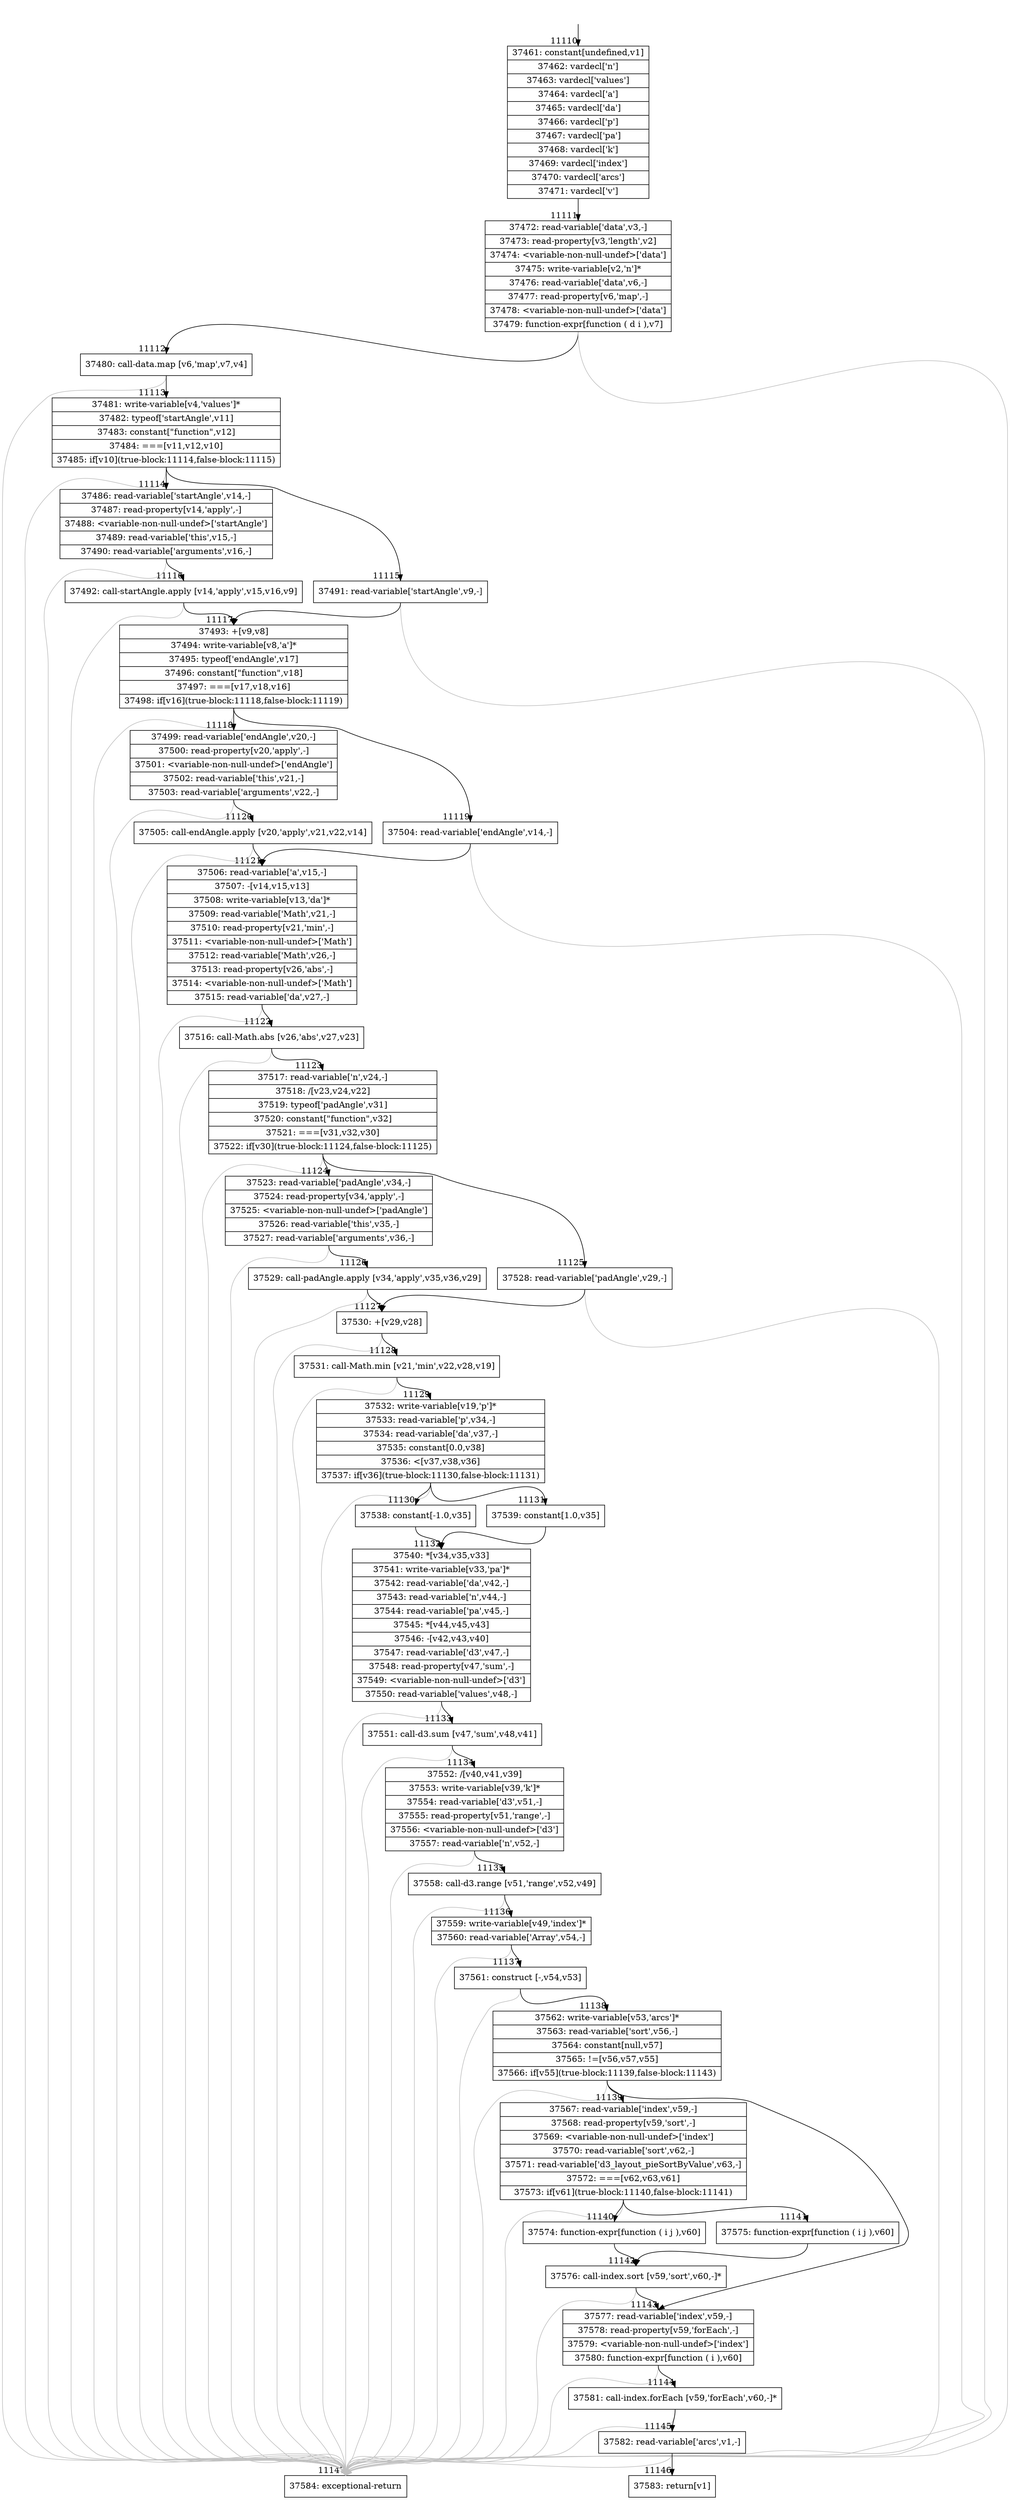 digraph {
rankdir="TD"
BB_entry1019[shape=none,label=""];
BB_entry1019 -> BB11110 [tailport=s, headport=n, headlabel="    11110"]
BB11110 [shape=record label="{37461: constant[undefined,v1]|37462: vardecl['n']|37463: vardecl['values']|37464: vardecl['a']|37465: vardecl['da']|37466: vardecl['p']|37467: vardecl['pa']|37468: vardecl['k']|37469: vardecl['index']|37470: vardecl['arcs']|37471: vardecl['v']}" ] 
BB11110 -> BB11111 [tailport=s, headport=n, headlabel="      11111"]
BB11111 [shape=record label="{37472: read-variable['data',v3,-]|37473: read-property[v3,'length',v2]|37474: \<variable-non-null-undef\>['data']|37475: write-variable[v2,'n']*|37476: read-variable['data',v6,-]|37477: read-property[v6,'map',-]|37478: \<variable-non-null-undef\>['data']|37479: function-expr[function ( d i ),v7]}" ] 
BB11111 -> BB11112 [tailport=s, headport=n, headlabel="      11112"]
BB11111 -> BB11147 [tailport=s, headport=n, color=gray, headlabel="      11147"]
BB11112 [shape=record label="{37480: call-data.map [v6,'map',v7,v4]}" ] 
BB11112 -> BB11113 [tailport=s, headport=n, headlabel="      11113"]
BB11112 -> BB11147 [tailport=s, headport=n, color=gray]
BB11113 [shape=record label="{37481: write-variable[v4,'values']*|37482: typeof['startAngle',v11]|37483: constant[\"function\",v12]|37484: ===[v11,v12,v10]|37485: if[v10](true-block:11114,false-block:11115)}" ] 
BB11113 -> BB11114 [tailport=s, headport=n, headlabel="      11114"]
BB11113 -> BB11115 [tailport=s, headport=n, headlabel="      11115"]
BB11113 -> BB11147 [tailport=s, headport=n, color=gray]
BB11114 [shape=record label="{37486: read-variable['startAngle',v14,-]|37487: read-property[v14,'apply',-]|37488: \<variable-non-null-undef\>['startAngle']|37489: read-variable['this',v15,-]|37490: read-variable['arguments',v16,-]}" ] 
BB11114 -> BB11116 [tailport=s, headport=n, headlabel="      11116"]
BB11114 -> BB11147 [tailport=s, headport=n, color=gray]
BB11115 [shape=record label="{37491: read-variable['startAngle',v9,-]}" ] 
BB11115 -> BB11117 [tailport=s, headport=n, headlabel="      11117"]
BB11115 -> BB11147 [tailport=s, headport=n, color=gray]
BB11116 [shape=record label="{37492: call-startAngle.apply [v14,'apply',v15,v16,v9]}" ] 
BB11116 -> BB11117 [tailport=s, headport=n]
BB11116 -> BB11147 [tailport=s, headport=n, color=gray]
BB11117 [shape=record label="{37493: +[v9,v8]|37494: write-variable[v8,'a']*|37495: typeof['endAngle',v17]|37496: constant[\"function\",v18]|37497: ===[v17,v18,v16]|37498: if[v16](true-block:11118,false-block:11119)}" ] 
BB11117 -> BB11118 [tailport=s, headport=n, headlabel="      11118"]
BB11117 -> BB11119 [tailport=s, headport=n, headlabel="      11119"]
BB11117 -> BB11147 [tailport=s, headport=n, color=gray]
BB11118 [shape=record label="{37499: read-variable['endAngle',v20,-]|37500: read-property[v20,'apply',-]|37501: \<variable-non-null-undef\>['endAngle']|37502: read-variable['this',v21,-]|37503: read-variable['arguments',v22,-]}" ] 
BB11118 -> BB11120 [tailport=s, headport=n, headlabel="      11120"]
BB11118 -> BB11147 [tailport=s, headport=n, color=gray]
BB11119 [shape=record label="{37504: read-variable['endAngle',v14,-]}" ] 
BB11119 -> BB11121 [tailport=s, headport=n, headlabel="      11121"]
BB11119 -> BB11147 [tailport=s, headport=n, color=gray]
BB11120 [shape=record label="{37505: call-endAngle.apply [v20,'apply',v21,v22,v14]}" ] 
BB11120 -> BB11121 [tailport=s, headport=n]
BB11120 -> BB11147 [tailport=s, headport=n, color=gray]
BB11121 [shape=record label="{37506: read-variable['a',v15,-]|37507: -[v14,v15,v13]|37508: write-variable[v13,'da']*|37509: read-variable['Math',v21,-]|37510: read-property[v21,'min',-]|37511: \<variable-non-null-undef\>['Math']|37512: read-variable['Math',v26,-]|37513: read-property[v26,'abs',-]|37514: \<variable-non-null-undef\>['Math']|37515: read-variable['da',v27,-]}" ] 
BB11121 -> BB11122 [tailport=s, headport=n, headlabel="      11122"]
BB11121 -> BB11147 [tailport=s, headport=n, color=gray]
BB11122 [shape=record label="{37516: call-Math.abs [v26,'abs',v27,v23]}" ] 
BB11122 -> BB11123 [tailport=s, headport=n, headlabel="      11123"]
BB11122 -> BB11147 [tailport=s, headport=n, color=gray]
BB11123 [shape=record label="{37517: read-variable['n',v24,-]|37518: /[v23,v24,v22]|37519: typeof['padAngle',v31]|37520: constant[\"function\",v32]|37521: ===[v31,v32,v30]|37522: if[v30](true-block:11124,false-block:11125)}" ] 
BB11123 -> BB11124 [tailport=s, headport=n, headlabel="      11124"]
BB11123 -> BB11125 [tailport=s, headport=n, headlabel="      11125"]
BB11123 -> BB11147 [tailport=s, headport=n, color=gray]
BB11124 [shape=record label="{37523: read-variable['padAngle',v34,-]|37524: read-property[v34,'apply',-]|37525: \<variable-non-null-undef\>['padAngle']|37526: read-variable['this',v35,-]|37527: read-variable['arguments',v36,-]}" ] 
BB11124 -> BB11126 [tailport=s, headport=n, headlabel="      11126"]
BB11124 -> BB11147 [tailport=s, headport=n, color=gray]
BB11125 [shape=record label="{37528: read-variable['padAngle',v29,-]}" ] 
BB11125 -> BB11127 [tailport=s, headport=n, headlabel="      11127"]
BB11125 -> BB11147 [tailport=s, headport=n, color=gray]
BB11126 [shape=record label="{37529: call-padAngle.apply [v34,'apply',v35,v36,v29]}" ] 
BB11126 -> BB11127 [tailport=s, headport=n]
BB11126 -> BB11147 [tailport=s, headport=n, color=gray]
BB11127 [shape=record label="{37530: +[v29,v28]}" ] 
BB11127 -> BB11128 [tailport=s, headport=n, headlabel="      11128"]
BB11127 -> BB11147 [tailport=s, headport=n, color=gray]
BB11128 [shape=record label="{37531: call-Math.min [v21,'min',v22,v28,v19]}" ] 
BB11128 -> BB11129 [tailport=s, headport=n, headlabel="      11129"]
BB11128 -> BB11147 [tailport=s, headport=n, color=gray]
BB11129 [shape=record label="{37532: write-variable[v19,'p']*|37533: read-variable['p',v34,-]|37534: read-variable['da',v37,-]|37535: constant[0.0,v38]|37536: \<[v37,v38,v36]|37537: if[v36](true-block:11130,false-block:11131)}" ] 
BB11129 -> BB11130 [tailport=s, headport=n, headlabel="      11130"]
BB11129 -> BB11131 [tailport=s, headport=n, headlabel="      11131"]
BB11129 -> BB11147 [tailport=s, headport=n, color=gray]
BB11130 [shape=record label="{37538: constant[-1.0,v35]}" ] 
BB11130 -> BB11132 [tailport=s, headport=n, headlabel="      11132"]
BB11131 [shape=record label="{37539: constant[1.0,v35]}" ] 
BB11131 -> BB11132 [tailport=s, headport=n]
BB11132 [shape=record label="{37540: *[v34,v35,v33]|37541: write-variable[v33,'pa']*|37542: read-variable['da',v42,-]|37543: read-variable['n',v44,-]|37544: read-variable['pa',v45,-]|37545: *[v44,v45,v43]|37546: -[v42,v43,v40]|37547: read-variable['d3',v47,-]|37548: read-property[v47,'sum',-]|37549: \<variable-non-null-undef\>['d3']|37550: read-variable['values',v48,-]}" ] 
BB11132 -> BB11133 [tailport=s, headport=n, headlabel="      11133"]
BB11132 -> BB11147 [tailport=s, headport=n, color=gray]
BB11133 [shape=record label="{37551: call-d3.sum [v47,'sum',v48,v41]}" ] 
BB11133 -> BB11134 [tailport=s, headport=n, headlabel="      11134"]
BB11133 -> BB11147 [tailport=s, headport=n, color=gray]
BB11134 [shape=record label="{37552: /[v40,v41,v39]|37553: write-variable[v39,'k']*|37554: read-variable['d3',v51,-]|37555: read-property[v51,'range',-]|37556: \<variable-non-null-undef\>['d3']|37557: read-variable['n',v52,-]}" ] 
BB11134 -> BB11135 [tailport=s, headport=n, headlabel="      11135"]
BB11134 -> BB11147 [tailport=s, headport=n, color=gray]
BB11135 [shape=record label="{37558: call-d3.range [v51,'range',v52,v49]}" ] 
BB11135 -> BB11136 [tailport=s, headport=n, headlabel="      11136"]
BB11135 -> BB11147 [tailport=s, headport=n, color=gray]
BB11136 [shape=record label="{37559: write-variable[v49,'index']*|37560: read-variable['Array',v54,-]}" ] 
BB11136 -> BB11137 [tailport=s, headport=n, headlabel="      11137"]
BB11136 -> BB11147 [tailport=s, headport=n, color=gray]
BB11137 [shape=record label="{37561: construct [-,v54,v53]}" ] 
BB11137 -> BB11138 [tailport=s, headport=n, headlabel="      11138"]
BB11137 -> BB11147 [tailport=s, headport=n, color=gray]
BB11138 [shape=record label="{37562: write-variable[v53,'arcs']*|37563: read-variable['sort',v56,-]|37564: constant[null,v57]|37565: !=[v56,v57,v55]|37566: if[v55](true-block:11139,false-block:11143)}" ] 
BB11138 -> BB11139 [tailport=s, headport=n, headlabel="      11139"]
BB11138 -> BB11143 [tailport=s, headport=n, headlabel="      11143"]
BB11138 -> BB11147 [tailport=s, headport=n, color=gray]
BB11139 [shape=record label="{37567: read-variable['index',v59,-]|37568: read-property[v59,'sort',-]|37569: \<variable-non-null-undef\>['index']|37570: read-variable['sort',v62,-]|37571: read-variable['d3_layout_pieSortByValue',v63,-]|37572: ===[v62,v63,v61]|37573: if[v61](true-block:11140,false-block:11141)}" ] 
BB11139 -> BB11140 [tailport=s, headport=n, headlabel="      11140"]
BB11139 -> BB11141 [tailport=s, headport=n, headlabel="      11141"]
BB11139 -> BB11147 [tailport=s, headport=n, color=gray]
BB11140 [shape=record label="{37574: function-expr[function ( i j ),v60]}" ] 
BB11140 -> BB11142 [tailport=s, headport=n, headlabel="      11142"]
BB11141 [shape=record label="{37575: function-expr[function ( i j ),v60]}" ] 
BB11141 -> BB11142 [tailport=s, headport=n]
BB11142 [shape=record label="{37576: call-index.sort [v59,'sort',v60,-]*}" ] 
BB11142 -> BB11143 [tailport=s, headport=n]
BB11142 -> BB11147 [tailport=s, headport=n, color=gray]
BB11143 [shape=record label="{37577: read-variable['index',v59,-]|37578: read-property[v59,'forEach',-]|37579: \<variable-non-null-undef\>['index']|37580: function-expr[function ( i ),v60]}" ] 
BB11143 -> BB11144 [tailport=s, headport=n, headlabel="      11144"]
BB11143 -> BB11147 [tailport=s, headport=n, color=gray]
BB11144 [shape=record label="{37581: call-index.forEach [v59,'forEach',v60,-]*}" ] 
BB11144 -> BB11145 [tailport=s, headport=n, headlabel="      11145"]
BB11144 -> BB11147 [tailport=s, headport=n, color=gray]
BB11145 [shape=record label="{37582: read-variable['arcs',v1,-]}" ] 
BB11145 -> BB11146 [tailport=s, headport=n, headlabel="      11146"]
BB11145 -> BB11147 [tailport=s, headport=n, color=gray]
BB11146 [shape=record label="{37583: return[v1]}" ] 
BB11147 [shape=record label="{37584: exceptional-return}" ] 
//#$~ 6620
}
